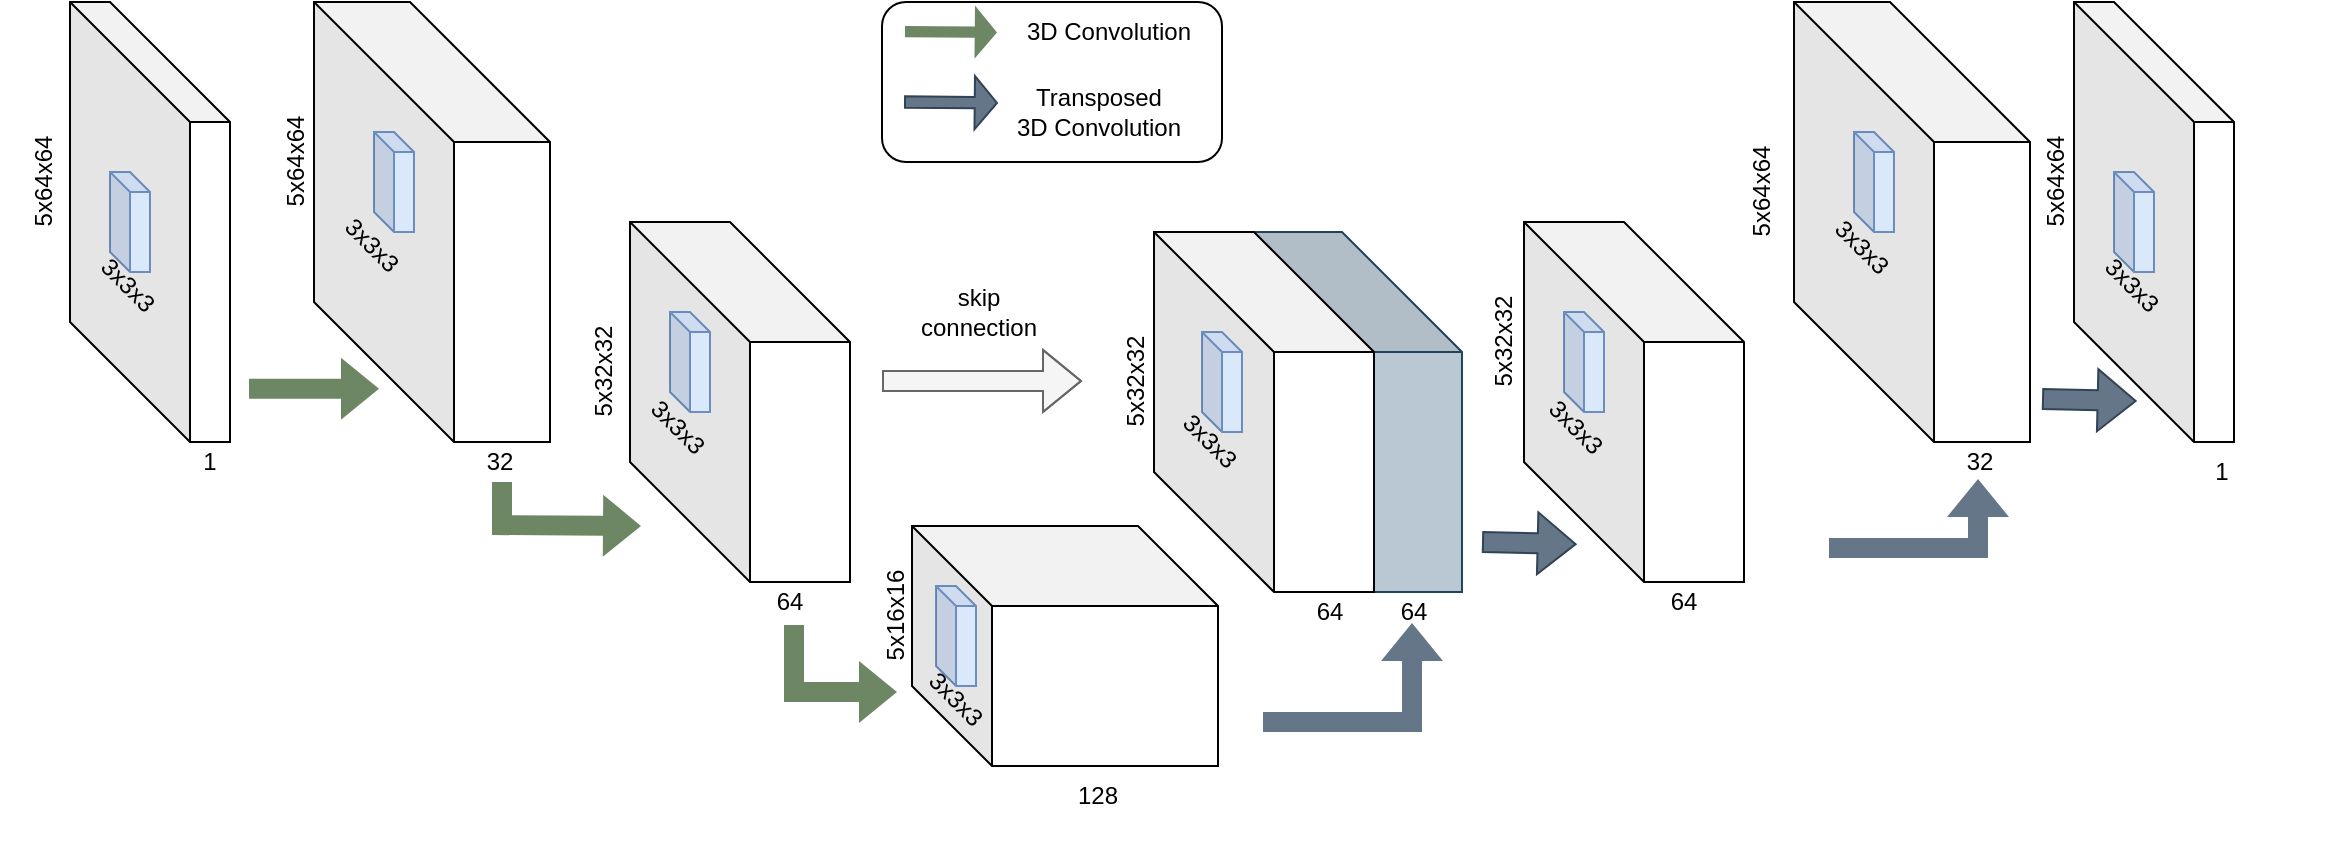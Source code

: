 <mxfile version="20.3.0" type="github">
  <diagram id="-sj8LrOyqq6hltiMSRzP" name="Page-1">
    <mxGraphModel dx="2055" dy="1052" grid="1" gridSize="10" guides="1" tooltips="1" connect="1" arrows="1" fold="1" page="1" pageScale="1" pageWidth="827" pageHeight="1169" math="0" shadow="0">
      <root>
        <mxCell id="0" />
        <mxCell id="1" parent="0" />
        <mxCell id="RvGVWLQJkFh0BpDCzxxl-1" value="" style="shape=cube;whiteSpace=wrap;html=1;boundedLbl=1;backgroundOutline=1;darkOpacity=0.05;darkOpacity2=0.1;size=60;" parent="1" vertex="1">
          <mxGeometry x="-16" y="240" width="80" height="220" as="geometry" />
        </mxCell>
        <mxCell id="MO8oAzylotgmJiTrCiG0-2" value="" style="shape=cube;whiteSpace=wrap;html=1;boundedLbl=1;backgroundOutline=1;darkOpacity=0.05;darkOpacity2=0.1;fillColor=#dae8fc;strokeColor=#6c8ebf;size=10;" vertex="1" parent="1">
          <mxGeometry x="4" y="325" width="20" height="50" as="geometry" />
        </mxCell>
        <mxCell id="MO8oAzylotgmJiTrCiG0-4" value="&lt;font style=&quot;font-size: 12px;&quot;&gt;1&lt;/font&gt;" style="whiteSpace=wrap;html=1;gradientColor=none;fillColor=none;strokeColor=none;" vertex="1" parent="1">
          <mxGeometry x="-6" y="440" width="120" height="60" as="geometry" />
        </mxCell>
        <mxCell id="MO8oAzylotgmJiTrCiG0-6" value="&lt;font style=&quot;font-size: 12px;&quot;&gt;5x64x64&lt;/font&gt;" style="text;html=1;align=center;verticalAlign=middle;resizable=0;points=[];autosize=1;strokeColor=none;fillColor=none;fontSize=18;rotation=-90;" vertex="1" parent="1">
          <mxGeometry x="-66" y="310" width="70" height="40" as="geometry" />
        </mxCell>
        <mxCell id="MO8oAzylotgmJiTrCiG0-7" value="&lt;font style=&quot;font-size: 12px;&quot;&gt;3x3x3&lt;/font&gt;" style="text;html=1;align=center;verticalAlign=middle;resizable=0;points=[];autosize=1;strokeColor=none;fillColor=none;fontSize=18;rotation=45;" vertex="1" parent="1">
          <mxGeometry x="-16" y="360" width="60" height="40" as="geometry" />
        </mxCell>
        <mxCell id="MO8oAzylotgmJiTrCiG0-8" value="" style="shape=cube;whiteSpace=wrap;html=1;boundedLbl=1;backgroundOutline=1;darkOpacity=0.05;darkOpacity2=0.1;size=60;" vertex="1" parent="1">
          <mxGeometry x="986" y="240" width="80" height="220" as="geometry" />
        </mxCell>
        <mxCell id="MO8oAzylotgmJiTrCiG0-9" value="" style="shape=cube;whiteSpace=wrap;html=1;boundedLbl=1;backgroundOutline=1;darkOpacity=0.05;darkOpacity2=0.1;fillColor=#dae8fc;strokeColor=#6c8ebf;size=10;" vertex="1" parent="1">
          <mxGeometry x="1006" y="325" width="20" height="50" as="geometry" />
        </mxCell>
        <mxCell id="MO8oAzylotgmJiTrCiG0-10" value="&lt;font style=&quot;font-size: 12px;&quot;&gt;3x3x3&lt;/font&gt;" style="text;html=1;align=center;verticalAlign=middle;resizable=0;points=[];autosize=1;strokeColor=none;fillColor=none;fontSize=18;rotation=45;" vertex="1" parent="1">
          <mxGeometry x="986" y="360" width="60" height="40" as="geometry" />
        </mxCell>
        <mxCell id="MO8oAzylotgmJiTrCiG0-11" value="&lt;font style=&quot;font-size: 12px;&quot;&gt;5x64x64&lt;/font&gt;" style="text;html=1;align=center;verticalAlign=middle;resizable=0;points=[];autosize=1;strokeColor=none;fillColor=none;fontSize=18;rotation=-90;" vertex="1" parent="1">
          <mxGeometry x="940" y="310" width="70" height="40" as="geometry" />
        </mxCell>
        <mxCell id="MO8oAzylotgmJiTrCiG0-12" value="" style="shape=cube;whiteSpace=wrap;html=1;boundedLbl=1;backgroundOutline=1;darkOpacity=0.05;darkOpacity2=0.1;size=70;" vertex="1" parent="1">
          <mxGeometry x="106" y="240" width="118" height="220" as="geometry" />
        </mxCell>
        <mxCell id="MO8oAzylotgmJiTrCiG0-13" value="" style="shape=cube;whiteSpace=wrap;html=1;boundedLbl=1;backgroundOutline=1;darkOpacity=0.05;darkOpacity2=0.1;fillColor=#dae8fc;strokeColor=#6c8ebf;size=10;" vertex="1" parent="1">
          <mxGeometry x="136" y="305" width="20" height="50" as="geometry" />
        </mxCell>
        <mxCell id="MO8oAzylotgmJiTrCiG0-14" value="&lt;font style=&quot;font-size: 12px;&quot;&gt;3x3x3&lt;/font&gt;" style="text;html=1;align=center;verticalAlign=middle;resizable=0;points=[];autosize=1;strokeColor=none;fillColor=none;fontSize=18;rotation=45;" vertex="1" parent="1">
          <mxGeometry x="106" y="340" width="60" height="40" as="geometry" />
        </mxCell>
        <mxCell id="MO8oAzylotgmJiTrCiG0-15" value="&lt;font style=&quot;font-size: 12px;&quot;&gt;1&lt;/font&gt;" style="whiteSpace=wrap;html=1;gradientColor=none;fillColor=none;strokeColor=none;" vertex="1" parent="1">
          <mxGeometry x="1000" y="445" width="120" height="60" as="geometry" />
        </mxCell>
        <mxCell id="MO8oAzylotgmJiTrCiG0-16" value="&lt;font style=&quot;font-size: 12px;&quot;&gt;32&lt;/font&gt;" style="whiteSpace=wrap;html=1;gradientColor=none;fillColor=none;strokeColor=none;" vertex="1" parent="1">
          <mxGeometry x="139" y="440" width="120" height="60" as="geometry" />
        </mxCell>
        <mxCell id="MO8oAzylotgmJiTrCiG0-17" value="&lt;font style=&quot;font-size: 12px;&quot;&gt;5x64x64&lt;/font&gt;" style="text;html=1;align=center;verticalAlign=middle;resizable=0;points=[];autosize=1;strokeColor=none;fillColor=none;fontSize=18;rotation=-90;" vertex="1" parent="1">
          <mxGeometry x="60" y="300" width="70" height="40" as="geometry" />
        </mxCell>
        <mxCell id="MO8oAzylotgmJiTrCiG0-30" value="" style="shape=cube;whiteSpace=wrap;html=1;boundedLbl=1;backgroundOutline=1;darkOpacity=0.05;darkOpacity2=0.1;size=70;" vertex="1" parent="1">
          <mxGeometry x="846" y="240" width="118" height="220" as="geometry" />
        </mxCell>
        <mxCell id="MO8oAzylotgmJiTrCiG0-31" value="" style="shape=cube;whiteSpace=wrap;html=1;boundedLbl=1;backgroundOutline=1;darkOpacity=0.05;darkOpacity2=0.1;fillColor=#dae8fc;strokeColor=#6c8ebf;size=10;" vertex="1" parent="1">
          <mxGeometry x="876" y="305" width="20" height="50" as="geometry" />
        </mxCell>
        <mxCell id="MO8oAzylotgmJiTrCiG0-32" value="&lt;font style=&quot;font-size: 12px;&quot;&gt;3x3x3&lt;/font&gt;" style="text;html=1;align=center;verticalAlign=middle;resizable=0;points=[];autosize=1;strokeColor=none;fillColor=none;fontSize=18;rotation=45;" vertex="1" parent="1">
          <mxGeometry x="851" y="341" width="60" height="40" as="geometry" />
        </mxCell>
        <mxCell id="MO8oAzylotgmJiTrCiG0-33" value="&lt;font style=&quot;font-size: 12px;&quot;&gt;32&lt;/font&gt;" style="whiteSpace=wrap;html=1;gradientColor=none;fillColor=none;strokeColor=none;" vertex="1" parent="1">
          <mxGeometry x="879" y="440" width="120" height="60" as="geometry" />
        </mxCell>
        <mxCell id="MO8oAzylotgmJiTrCiG0-34" value="&lt;font style=&quot;font-size: 12px;&quot;&gt;5x64x64&lt;/font&gt;" style="text;html=1;align=center;verticalAlign=middle;resizable=0;points=[];autosize=1;strokeColor=none;fillColor=none;fontSize=18;rotation=-90;" vertex="1" parent="1">
          <mxGeometry x="793" y="315" width="70" height="40" as="geometry" />
        </mxCell>
        <mxCell id="MO8oAzylotgmJiTrCiG0-35" value="" style="shape=cube;whiteSpace=wrap;html=1;boundedLbl=1;backgroundOutline=1;darkOpacity=0.05;darkOpacity2=0.1;size=60;" vertex="1" parent="1">
          <mxGeometry x="264" y="350" width="110" height="180" as="geometry" />
        </mxCell>
        <mxCell id="MO8oAzylotgmJiTrCiG0-36" value="" style="shape=cube;whiteSpace=wrap;html=1;boundedLbl=1;backgroundOutline=1;darkOpacity=0.05;darkOpacity2=0.1;fillColor=#dae8fc;strokeColor=#6c8ebf;size=10;" vertex="1" parent="1">
          <mxGeometry x="284" y="395" width="20" height="50" as="geometry" />
        </mxCell>
        <mxCell id="MO8oAzylotgmJiTrCiG0-37" value="&lt;font style=&quot;font-size: 12px;&quot;&gt;3x3x3&lt;/font&gt;" style="text;html=1;align=center;verticalAlign=middle;resizable=0;points=[];autosize=1;strokeColor=none;fillColor=none;fontSize=18;rotation=45;" vertex="1" parent="1">
          <mxGeometry x="259" y="431" width="60" height="40" as="geometry" />
        </mxCell>
        <mxCell id="MO8oAzylotgmJiTrCiG0-38" value="&lt;font style=&quot;font-size: 12px;&quot;&gt;64&lt;/font&gt;" style="whiteSpace=wrap;html=1;gradientColor=none;fillColor=none;strokeColor=none;" vertex="1" parent="1">
          <mxGeometry x="284" y="510" width="120" height="60" as="geometry" />
        </mxCell>
        <mxCell id="MO8oAzylotgmJiTrCiG0-39" value="&lt;font style=&quot;font-size: 12px;&quot;&gt;5x32x32&lt;/font&gt;" style="text;html=1;align=center;verticalAlign=middle;resizable=0;points=[];autosize=1;strokeColor=none;fillColor=none;fontSize=18;rotation=-90;" vertex="1" parent="1">
          <mxGeometry x="214" y="405" width="70" height="40" as="geometry" />
        </mxCell>
        <mxCell id="MO8oAzylotgmJiTrCiG0-46" value="" style="shape=cube;whiteSpace=wrap;html=1;boundedLbl=1;backgroundOutline=1;darkOpacity=0.05;darkOpacity2=0.1;size=60;" vertex="1" parent="1">
          <mxGeometry x="711" y="350" width="110" height="180" as="geometry" />
        </mxCell>
        <mxCell id="MO8oAzylotgmJiTrCiG0-47" value="" style="shape=cube;whiteSpace=wrap;html=1;boundedLbl=1;backgroundOutline=1;darkOpacity=0.05;darkOpacity2=0.1;fillColor=#dae8fc;strokeColor=#6c8ebf;size=10;" vertex="1" parent="1">
          <mxGeometry x="731" y="395" width="20" height="50" as="geometry" />
        </mxCell>
        <mxCell id="MO8oAzylotgmJiTrCiG0-48" value="&lt;font style=&quot;font-size: 12px;&quot;&gt;3x3x3&lt;/font&gt;" style="text;html=1;align=center;verticalAlign=middle;resizable=0;points=[];autosize=1;strokeColor=none;fillColor=none;fontSize=18;rotation=45;" vertex="1" parent="1">
          <mxGeometry x="708" y="431" width="60" height="40" as="geometry" />
        </mxCell>
        <mxCell id="MO8oAzylotgmJiTrCiG0-49" value="&lt;font style=&quot;font-size: 12px;&quot;&gt;64&lt;/font&gt;" style="whiteSpace=wrap;html=1;gradientColor=none;fillColor=none;strokeColor=none;" vertex="1" parent="1">
          <mxGeometry x="731" y="510" width="120" height="60" as="geometry" />
        </mxCell>
        <mxCell id="MO8oAzylotgmJiTrCiG0-50" value="&lt;font style=&quot;font-size: 12px;&quot;&gt;5x32x32&lt;/font&gt;" style="text;html=1;align=center;verticalAlign=middle;resizable=0;points=[];autosize=1;strokeColor=none;fillColor=none;fontSize=18;rotation=-90;" vertex="1" parent="1">
          <mxGeometry x="664" y="390" width="70" height="40" as="geometry" />
        </mxCell>
        <mxCell id="MO8oAzylotgmJiTrCiG0-55" value="" style="shape=cube;whiteSpace=wrap;html=1;boundedLbl=1;backgroundOutline=1;darkOpacity=0.05;darkOpacity2=0.1;size=40;" vertex="1" parent="1">
          <mxGeometry x="405" y="502" width="153" height="120" as="geometry" />
        </mxCell>
        <mxCell id="MO8oAzylotgmJiTrCiG0-56" value="" style="shape=cube;whiteSpace=wrap;html=1;boundedLbl=1;backgroundOutline=1;darkOpacity=0.05;darkOpacity2=0.1;fillColor=#dae8fc;strokeColor=#6c8ebf;size=10;" vertex="1" parent="1">
          <mxGeometry x="417" y="532" width="20" height="50" as="geometry" />
        </mxCell>
        <mxCell id="MO8oAzylotgmJiTrCiG0-57" value="&lt;font style=&quot;font-size: 12px;&quot;&gt;3x3x3&lt;/font&gt;" style="text;html=1;align=center;verticalAlign=middle;resizable=0;points=[];autosize=1;strokeColor=none;fillColor=none;fontSize=18;rotation=45;" vertex="1" parent="1">
          <mxGeometry x="398" y="567" width="60" height="40" as="geometry" />
        </mxCell>
        <mxCell id="MO8oAzylotgmJiTrCiG0-58" value="&lt;font style=&quot;font-size: 12px;&quot;&gt;5x16x16&lt;/font&gt;" style="text;html=1;align=center;verticalAlign=middle;resizable=0;points=[];autosize=1;strokeColor=none;fillColor=none;fontSize=18;rotation=-90;" vertex="1" parent="1">
          <mxGeometry x="360" y="527" width="70" height="40" as="geometry" />
        </mxCell>
        <mxCell id="MO8oAzylotgmJiTrCiG0-59" value="&lt;font style=&quot;font-size: 12px;&quot;&gt;128&lt;br&gt;&lt;/font&gt;" style="whiteSpace=wrap;html=1;gradientColor=none;fillColor=none;strokeColor=none;" vertex="1" parent="1">
          <mxGeometry x="438" y="607" width="120" height="60" as="geometry" />
        </mxCell>
        <mxCell id="MO8oAzylotgmJiTrCiG0-62" value="&lt;font style=&quot;font-size: 12px;&quot;&gt;3x3x3&lt;/font&gt;" style="text;html=1;align=center;verticalAlign=middle;resizable=0;points=[];autosize=1;strokeColor=none;fillColor=none;fontSize=18;rotation=45;" vertex="1" parent="1">
          <mxGeometry x="526" y="435" width="60" height="40" as="geometry" />
        </mxCell>
        <mxCell id="MO8oAzylotgmJiTrCiG0-64" value="" style="shape=cube;whiteSpace=wrap;html=1;boundedLbl=1;backgroundOutline=1;darkOpacity=0.05;darkOpacity2=0.1;size=60;fillColor=#bac8d3;strokeColor=#23445d;" vertex="1" parent="1">
          <mxGeometry x="570" y="355" width="110" height="180" as="geometry" />
        </mxCell>
        <mxCell id="MO8oAzylotgmJiTrCiG0-65" value="" style="shape=cube;whiteSpace=wrap;html=1;boundedLbl=1;backgroundOutline=1;darkOpacity=0.05;darkOpacity2=0.1;size=60;" vertex="1" parent="1">
          <mxGeometry x="526" y="355" width="110" height="180" as="geometry" />
        </mxCell>
        <mxCell id="MO8oAzylotgmJiTrCiG0-67" value="" style="shape=cube;whiteSpace=wrap;html=1;boundedLbl=1;backgroundOutline=1;darkOpacity=0.05;darkOpacity2=0.1;fillColor=#dae8fc;strokeColor=#6c8ebf;size=10;" vertex="1" parent="1">
          <mxGeometry x="550" y="405" width="20" height="50" as="geometry" />
        </mxCell>
        <mxCell id="MO8oAzylotgmJiTrCiG0-70" value="&lt;font style=&quot;font-size: 12px;&quot;&gt;3x3x3&lt;/font&gt;" style="text;html=1;align=center;verticalAlign=middle;resizable=0;points=[];autosize=1;strokeColor=none;fillColor=none;fontSize=18;rotation=45;" vertex="1" parent="1">
          <mxGeometry x="525" y="438" width="60" height="40" as="geometry" />
        </mxCell>
        <mxCell id="MO8oAzylotgmJiTrCiG0-71" value="&lt;font style=&quot;font-size: 12px;&quot;&gt;5x32x32&lt;/font&gt;" style="text;html=1;align=center;verticalAlign=middle;resizable=0;points=[];autosize=1;strokeColor=none;fillColor=none;fontSize=18;rotation=-90;" vertex="1" parent="1">
          <mxGeometry x="480" y="410" width="70" height="40" as="geometry" />
        </mxCell>
        <mxCell id="MO8oAzylotgmJiTrCiG0-72" value="&lt;font style=&quot;font-size: 12px;&quot;&gt;64&lt;/font&gt;" style="whiteSpace=wrap;html=1;gradientColor=none;fillColor=none;strokeColor=none;" vertex="1" parent="1">
          <mxGeometry x="554" y="515" width="120" height="60" as="geometry" />
        </mxCell>
        <mxCell id="MO8oAzylotgmJiTrCiG0-73" value="&lt;font style=&quot;font-size: 12px;&quot;&gt;64&lt;/font&gt;" style="whiteSpace=wrap;html=1;gradientColor=none;fillColor=none;strokeColor=none;" vertex="1" parent="1">
          <mxGeometry x="596" y="515" width="120" height="60" as="geometry" />
        </mxCell>
        <mxCell id="MO8oAzylotgmJiTrCiG0-75" value="" style="shape=flexArrow;endArrow=classic;html=1;rounded=0;fontSize=12;fillColor=#f5f5f5;strokeColor=#666666;" edge="1" parent="1">
          <mxGeometry width="50" height="50" relative="1" as="geometry">
            <mxPoint x="390" y="429.46" as="sourcePoint" />
            <mxPoint x="490" y="429.46" as="targetPoint" />
            <Array as="points">
              <mxPoint x="440" y="429.46" />
            </Array>
          </mxGeometry>
        </mxCell>
        <mxCell id="MO8oAzylotgmJiTrCiG0-77" value="" style="shape=flexArrow;endArrow=classic;html=1;rounded=0;fontSize=12;fillColor=#647687;strokeColor=none;" edge="1" parent="1">
          <mxGeometry width="50" height="50" relative="1" as="geometry">
            <mxPoint x="580" y="600" as="sourcePoint" />
            <mxPoint x="655" y="550" as="targetPoint" />
            <Array as="points">
              <mxPoint x="655" y="600" />
            </Array>
          </mxGeometry>
        </mxCell>
        <mxCell id="MO8oAzylotgmJiTrCiG0-79" value="" style="shape=flexArrow;endArrow=classic;html=1;rounded=0;fontSize=12;fillColor=#6d8764;strokeColor=none;" edge="1" parent="1">
          <mxGeometry width="50" height="50" relative="1" as="geometry">
            <mxPoint x="200" y="479.54" as="sourcePoint" />
            <mxPoint x="270" y="502.0" as="targetPoint" />
            <Array as="points">
              <mxPoint x="200" y="501.54" />
            </Array>
          </mxGeometry>
        </mxCell>
        <mxCell id="MO8oAzylotgmJiTrCiG0-80" value="" style="shape=flexArrow;endArrow=classic;html=1;rounded=0;fontSize=12;fillColor=#6d8764;strokeColor=none;" edge="1" parent="1">
          <mxGeometry width="50" height="50" relative="1" as="geometry">
            <mxPoint x="346" y="551" as="sourcePoint" />
            <mxPoint x="398" y="585" as="targetPoint" />
            <Array as="points">
              <mxPoint x="346" y="585" />
            </Array>
          </mxGeometry>
        </mxCell>
        <mxCell id="MO8oAzylotgmJiTrCiG0-81" value="" style="shape=flexArrow;endArrow=classic;html=1;rounded=0;fontSize=12;entryX=0.661;entryY=1.068;entryDx=0;entryDy=0;entryPerimeter=0;fillColor=#647687;strokeColor=#314354;" edge="1" parent="1">
          <mxGeometry width="50" height="50" relative="1" as="geometry">
            <mxPoint x="690" y="510" as="sourcePoint" />
            <mxPoint x="737.32" y="511.08" as="targetPoint" />
          </mxGeometry>
        </mxCell>
        <mxCell id="MO8oAzylotgmJiTrCiG0-82" value="" style="shape=flexArrow;endArrow=classic;html=1;rounded=0;fontSize=12;entryX=0.661;entryY=1.068;entryDx=0;entryDy=0;entryPerimeter=0;fillColor=#647687;strokeColor=#314354;" edge="1" parent="1">
          <mxGeometry width="50" height="50" relative="1" as="geometry">
            <mxPoint x="970" y="438.46" as="sourcePoint" />
            <mxPoint x="1017.32" y="439.54" as="targetPoint" />
          </mxGeometry>
        </mxCell>
        <mxCell id="MO8oAzylotgmJiTrCiG0-85" value="skip &lt;br&gt;connection" style="text;html=1;align=center;verticalAlign=middle;resizable=0;points=[];autosize=1;strokeColor=none;fillColor=none;fontSize=12;" vertex="1" parent="1">
          <mxGeometry x="398" y="375" width="80" height="40" as="geometry" />
        </mxCell>
        <mxCell id="MO8oAzylotgmJiTrCiG0-86" value="" style="shape=flexArrow;endArrow=classic;html=1;rounded=0;fontSize=12;fillColor=#6d8764;strokeColor=none;" edge="1" parent="1">
          <mxGeometry width="50" height="50" relative="1" as="geometry">
            <mxPoint x="73" y="433.33" as="sourcePoint" />
            <mxPoint x="139" y="433.33" as="targetPoint" />
            <Array as="points">
              <mxPoint x="87" y="433.33" />
            </Array>
          </mxGeometry>
        </mxCell>
        <mxCell id="MO8oAzylotgmJiTrCiG0-87" value="" style="shape=flexArrow;endArrow=classic;html=1;rounded=0;fontSize=12;fillColor=#647687;strokeColor=none;" edge="1" parent="1">
          <mxGeometry width="50" height="50" relative="1" as="geometry">
            <mxPoint x="863" y="513" as="sourcePoint" />
            <mxPoint x="938" y="478" as="targetPoint" />
            <Array as="points">
              <mxPoint x="938" y="513" />
            </Array>
          </mxGeometry>
        </mxCell>
        <mxCell id="MO8oAzylotgmJiTrCiG0-88" value="3D Convolution" style="text;html=1;align=center;verticalAlign=middle;resizable=0;points=[];autosize=1;strokeColor=none;fillColor=none;fontSize=12;" vertex="1" parent="1">
          <mxGeometry x="448" y="240" width="110" height="30" as="geometry" />
        </mxCell>
        <mxCell id="MO8oAzylotgmJiTrCiG0-89" value="" style="shape=flexArrow;endArrow=classic;html=1;rounded=0;fontSize=12;fillColor=#6d8764;strokeColor=none;width=5.652;endSize=3.378;" edge="1" parent="1">
          <mxGeometry width="50" height="50" relative="1" as="geometry">
            <mxPoint x="401" y="254.78" as="sourcePoint" />
            <mxPoint x="448" y="255.22" as="targetPoint" />
            <Array as="points" />
          </mxGeometry>
        </mxCell>
        <mxCell id="MO8oAzylotgmJiTrCiG0-91" value="" style="shape=flexArrow;endArrow=classic;html=1;rounded=0;fontSize=12;fillColor=#647687;strokeColor=#314354;width=5.652;endSize=3.378;" edge="1" parent="1">
          <mxGeometry width="50" height="50" relative="1" as="geometry">
            <mxPoint x="401" y="290" as="sourcePoint" />
            <mxPoint x="448" y="290.44" as="targetPoint" />
            <Array as="points" />
          </mxGeometry>
        </mxCell>
        <mxCell id="MO8oAzylotgmJiTrCiG0-92" value="Transposed &lt;br&gt;3D Convolution" style="text;html=1;align=center;verticalAlign=middle;resizable=0;points=[];autosize=1;strokeColor=none;fillColor=none;fontSize=12;" vertex="1" parent="1">
          <mxGeometry x="443" y="275" width="110" height="40" as="geometry" />
        </mxCell>
        <mxCell id="MO8oAzylotgmJiTrCiG0-93" value="" style="rounded=1;whiteSpace=wrap;html=1;fontSize=12;fillColor=none;gradientColor=none;" vertex="1" parent="1">
          <mxGeometry x="390" y="240" width="170" height="80" as="geometry" />
        </mxCell>
      </root>
    </mxGraphModel>
  </diagram>
</mxfile>

